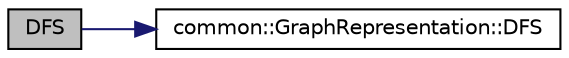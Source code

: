 digraph "DFS"
{
 // INTERACTIVE_SVG=YES
 // LATEX_PDF_SIZE
  bgcolor="transparent";
  edge [fontname="Helvetica",fontsize="10",labelfontname="Helvetica",labelfontsize="10"];
  node [fontname="Helvetica",fontsize="10",shape=record];
  rankdir="LR";
  Node1 [label="DFS",height=0.2,width=0.4,color="black", fillcolor="grey75", style="filled", fontcolor="black",tooltip=" "];
  Node1 -> Node2 [color="midnightblue",fontsize="10",style="solid",fontname="Helvetica"];
  Node2 [label="common::GraphRepresentation::DFS",height=0.2,width=0.4,color="black",URL="$dc/d62/classcommon_1_1GraphRepresentation_a593c3553d7636f1bbd89f37f667fc904.html#a593c3553d7636f1bbd89f37f667fc904",tooltip=" "];
}
